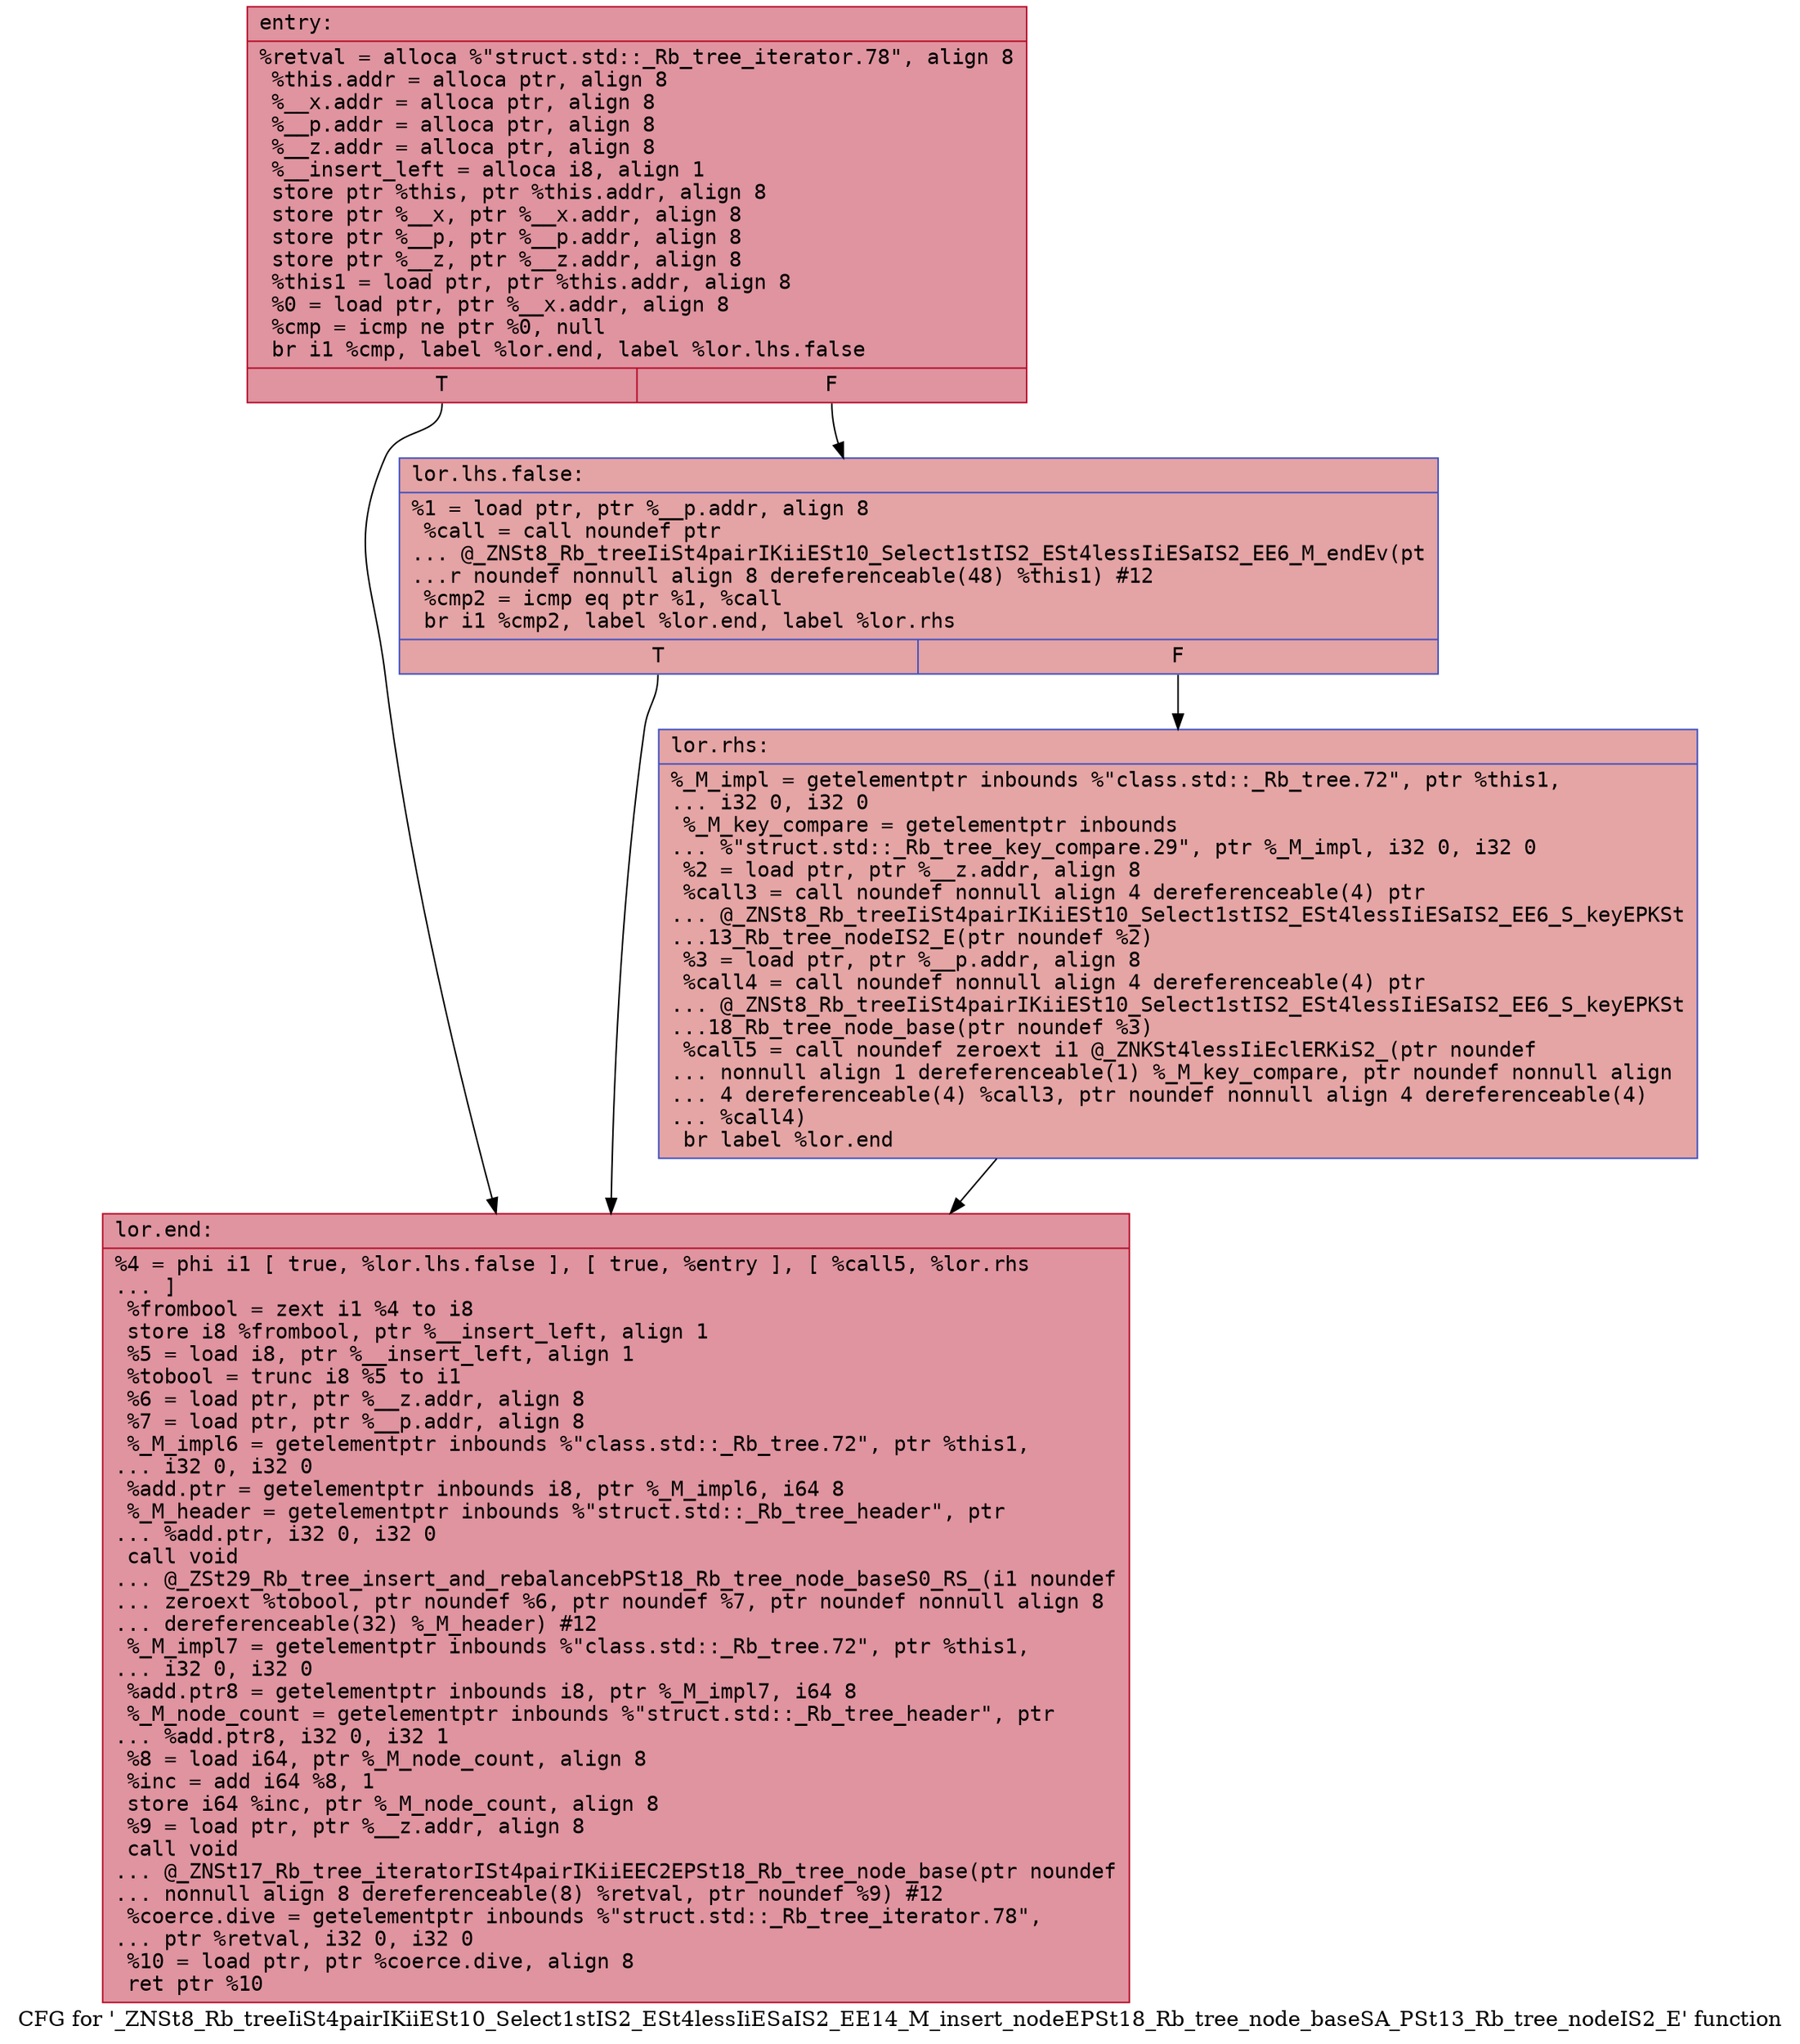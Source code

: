 digraph "CFG for '_ZNSt8_Rb_treeIiSt4pairIKiiESt10_Select1stIS2_ESt4lessIiESaIS2_EE14_M_insert_nodeEPSt18_Rb_tree_node_baseSA_PSt13_Rb_tree_nodeIS2_E' function" {
	label="CFG for '_ZNSt8_Rb_treeIiSt4pairIKiiESt10_Select1stIS2_ESt4lessIiESaIS2_EE14_M_insert_nodeEPSt18_Rb_tree_node_baseSA_PSt13_Rb_tree_nodeIS2_E' function";

	Node0x560dca127f70 [shape=record,color="#b70d28ff", style=filled, fillcolor="#b70d2870" fontname="Courier",label="{entry:\l|  %retval = alloca %\"struct.std::_Rb_tree_iterator.78\", align 8\l  %this.addr = alloca ptr, align 8\l  %__x.addr = alloca ptr, align 8\l  %__p.addr = alloca ptr, align 8\l  %__z.addr = alloca ptr, align 8\l  %__insert_left = alloca i8, align 1\l  store ptr %this, ptr %this.addr, align 8\l  store ptr %__x, ptr %__x.addr, align 8\l  store ptr %__p, ptr %__p.addr, align 8\l  store ptr %__z, ptr %__z.addr, align 8\l  %this1 = load ptr, ptr %this.addr, align 8\l  %0 = load ptr, ptr %__x.addr, align 8\l  %cmp = icmp ne ptr %0, null\l  br i1 %cmp, label %lor.end, label %lor.lhs.false\l|{<s0>T|<s1>F}}"];
	Node0x560dca127f70:s0 -> Node0x560dca128880[tooltip="entry -> lor.end\nProbability 62.50%" ];
	Node0x560dca127f70:s1 -> Node0x560dca1288f0[tooltip="entry -> lor.lhs.false\nProbability 37.50%" ];
	Node0x560dca1288f0 [shape=record,color="#3d50c3ff", style=filled, fillcolor="#c32e3170" fontname="Courier",label="{lor.lhs.false:\l|  %1 = load ptr, ptr %__p.addr, align 8\l  %call = call noundef ptr\l... @_ZNSt8_Rb_treeIiSt4pairIKiiESt10_Select1stIS2_ESt4lessIiESaIS2_EE6_M_endEv(pt\l...r noundef nonnull align 8 dereferenceable(48) %this1) #12\l  %cmp2 = icmp eq ptr %1, %call\l  br i1 %cmp2, label %lor.end, label %lor.rhs\l|{<s0>T|<s1>F}}"];
	Node0x560dca1288f0:s0 -> Node0x560dca128880[tooltip="lor.lhs.false -> lor.end\nProbability 37.50%" ];
	Node0x560dca1288f0:s1 -> Node0x560dca128bf0[tooltip="lor.lhs.false -> lor.rhs\nProbability 62.50%" ];
	Node0x560dca128bf0 [shape=record,color="#3d50c3ff", style=filled, fillcolor="#c5333470" fontname="Courier",label="{lor.rhs:\l|  %_M_impl = getelementptr inbounds %\"class.std::_Rb_tree.72\", ptr %this1,\l... i32 0, i32 0\l  %_M_key_compare = getelementptr inbounds\l... %\"struct.std::_Rb_tree_key_compare.29\", ptr %_M_impl, i32 0, i32 0\l  %2 = load ptr, ptr %__z.addr, align 8\l  %call3 = call noundef nonnull align 4 dereferenceable(4) ptr\l... @_ZNSt8_Rb_treeIiSt4pairIKiiESt10_Select1stIS2_ESt4lessIiESaIS2_EE6_S_keyEPKSt\l...13_Rb_tree_nodeIS2_E(ptr noundef %2)\l  %3 = load ptr, ptr %__p.addr, align 8\l  %call4 = call noundef nonnull align 4 dereferenceable(4) ptr\l... @_ZNSt8_Rb_treeIiSt4pairIKiiESt10_Select1stIS2_ESt4lessIiESaIS2_EE6_S_keyEPKSt\l...18_Rb_tree_node_base(ptr noundef %3)\l  %call5 = call noundef zeroext i1 @_ZNKSt4lessIiEclERKiS2_(ptr noundef\l... nonnull align 1 dereferenceable(1) %_M_key_compare, ptr noundef nonnull align\l... 4 dereferenceable(4) %call3, ptr noundef nonnull align 4 dereferenceable(4)\l... %call4)\l  br label %lor.end\l}"];
	Node0x560dca128bf0 -> Node0x560dca128880[tooltip="lor.rhs -> lor.end\nProbability 100.00%" ];
	Node0x560dca128880 [shape=record,color="#b70d28ff", style=filled, fillcolor="#b70d2870" fontname="Courier",label="{lor.end:\l|  %4 = phi i1 [ true, %lor.lhs.false ], [ true, %entry ], [ %call5, %lor.rhs\l... ]\l  %frombool = zext i1 %4 to i8\l  store i8 %frombool, ptr %__insert_left, align 1\l  %5 = load i8, ptr %__insert_left, align 1\l  %tobool = trunc i8 %5 to i1\l  %6 = load ptr, ptr %__z.addr, align 8\l  %7 = load ptr, ptr %__p.addr, align 8\l  %_M_impl6 = getelementptr inbounds %\"class.std::_Rb_tree.72\", ptr %this1,\l... i32 0, i32 0\l  %add.ptr = getelementptr inbounds i8, ptr %_M_impl6, i64 8\l  %_M_header = getelementptr inbounds %\"struct.std::_Rb_tree_header\", ptr\l... %add.ptr, i32 0, i32 0\l  call void\l... @_ZSt29_Rb_tree_insert_and_rebalancebPSt18_Rb_tree_node_baseS0_RS_(i1 noundef\l... zeroext %tobool, ptr noundef %6, ptr noundef %7, ptr noundef nonnull align 8\l... dereferenceable(32) %_M_header) #12\l  %_M_impl7 = getelementptr inbounds %\"class.std::_Rb_tree.72\", ptr %this1,\l... i32 0, i32 0\l  %add.ptr8 = getelementptr inbounds i8, ptr %_M_impl7, i64 8\l  %_M_node_count = getelementptr inbounds %\"struct.std::_Rb_tree_header\", ptr\l... %add.ptr8, i32 0, i32 1\l  %8 = load i64, ptr %_M_node_count, align 8\l  %inc = add i64 %8, 1\l  store i64 %inc, ptr %_M_node_count, align 8\l  %9 = load ptr, ptr %__z.addr, align 8\l  call void\l... @_ZNSt17_Rb_tree_iteratorISt4pairIKiiEEC2EPSt18_Rb_tree_node_base(ptr noundef\l... nonnull align 8 dereferenceable(8) %retval, ptr noundef %9) #12\l  %coerce.dive = getelementptr inbounds %\"struct.std::_Rb_tree_iterator.78\",\l... ptr %retval, i32 0, i32 0\l  %10 = load ptr, ptr %coerce.dive, align 8\l  ret ptr %10\l}"];
}
